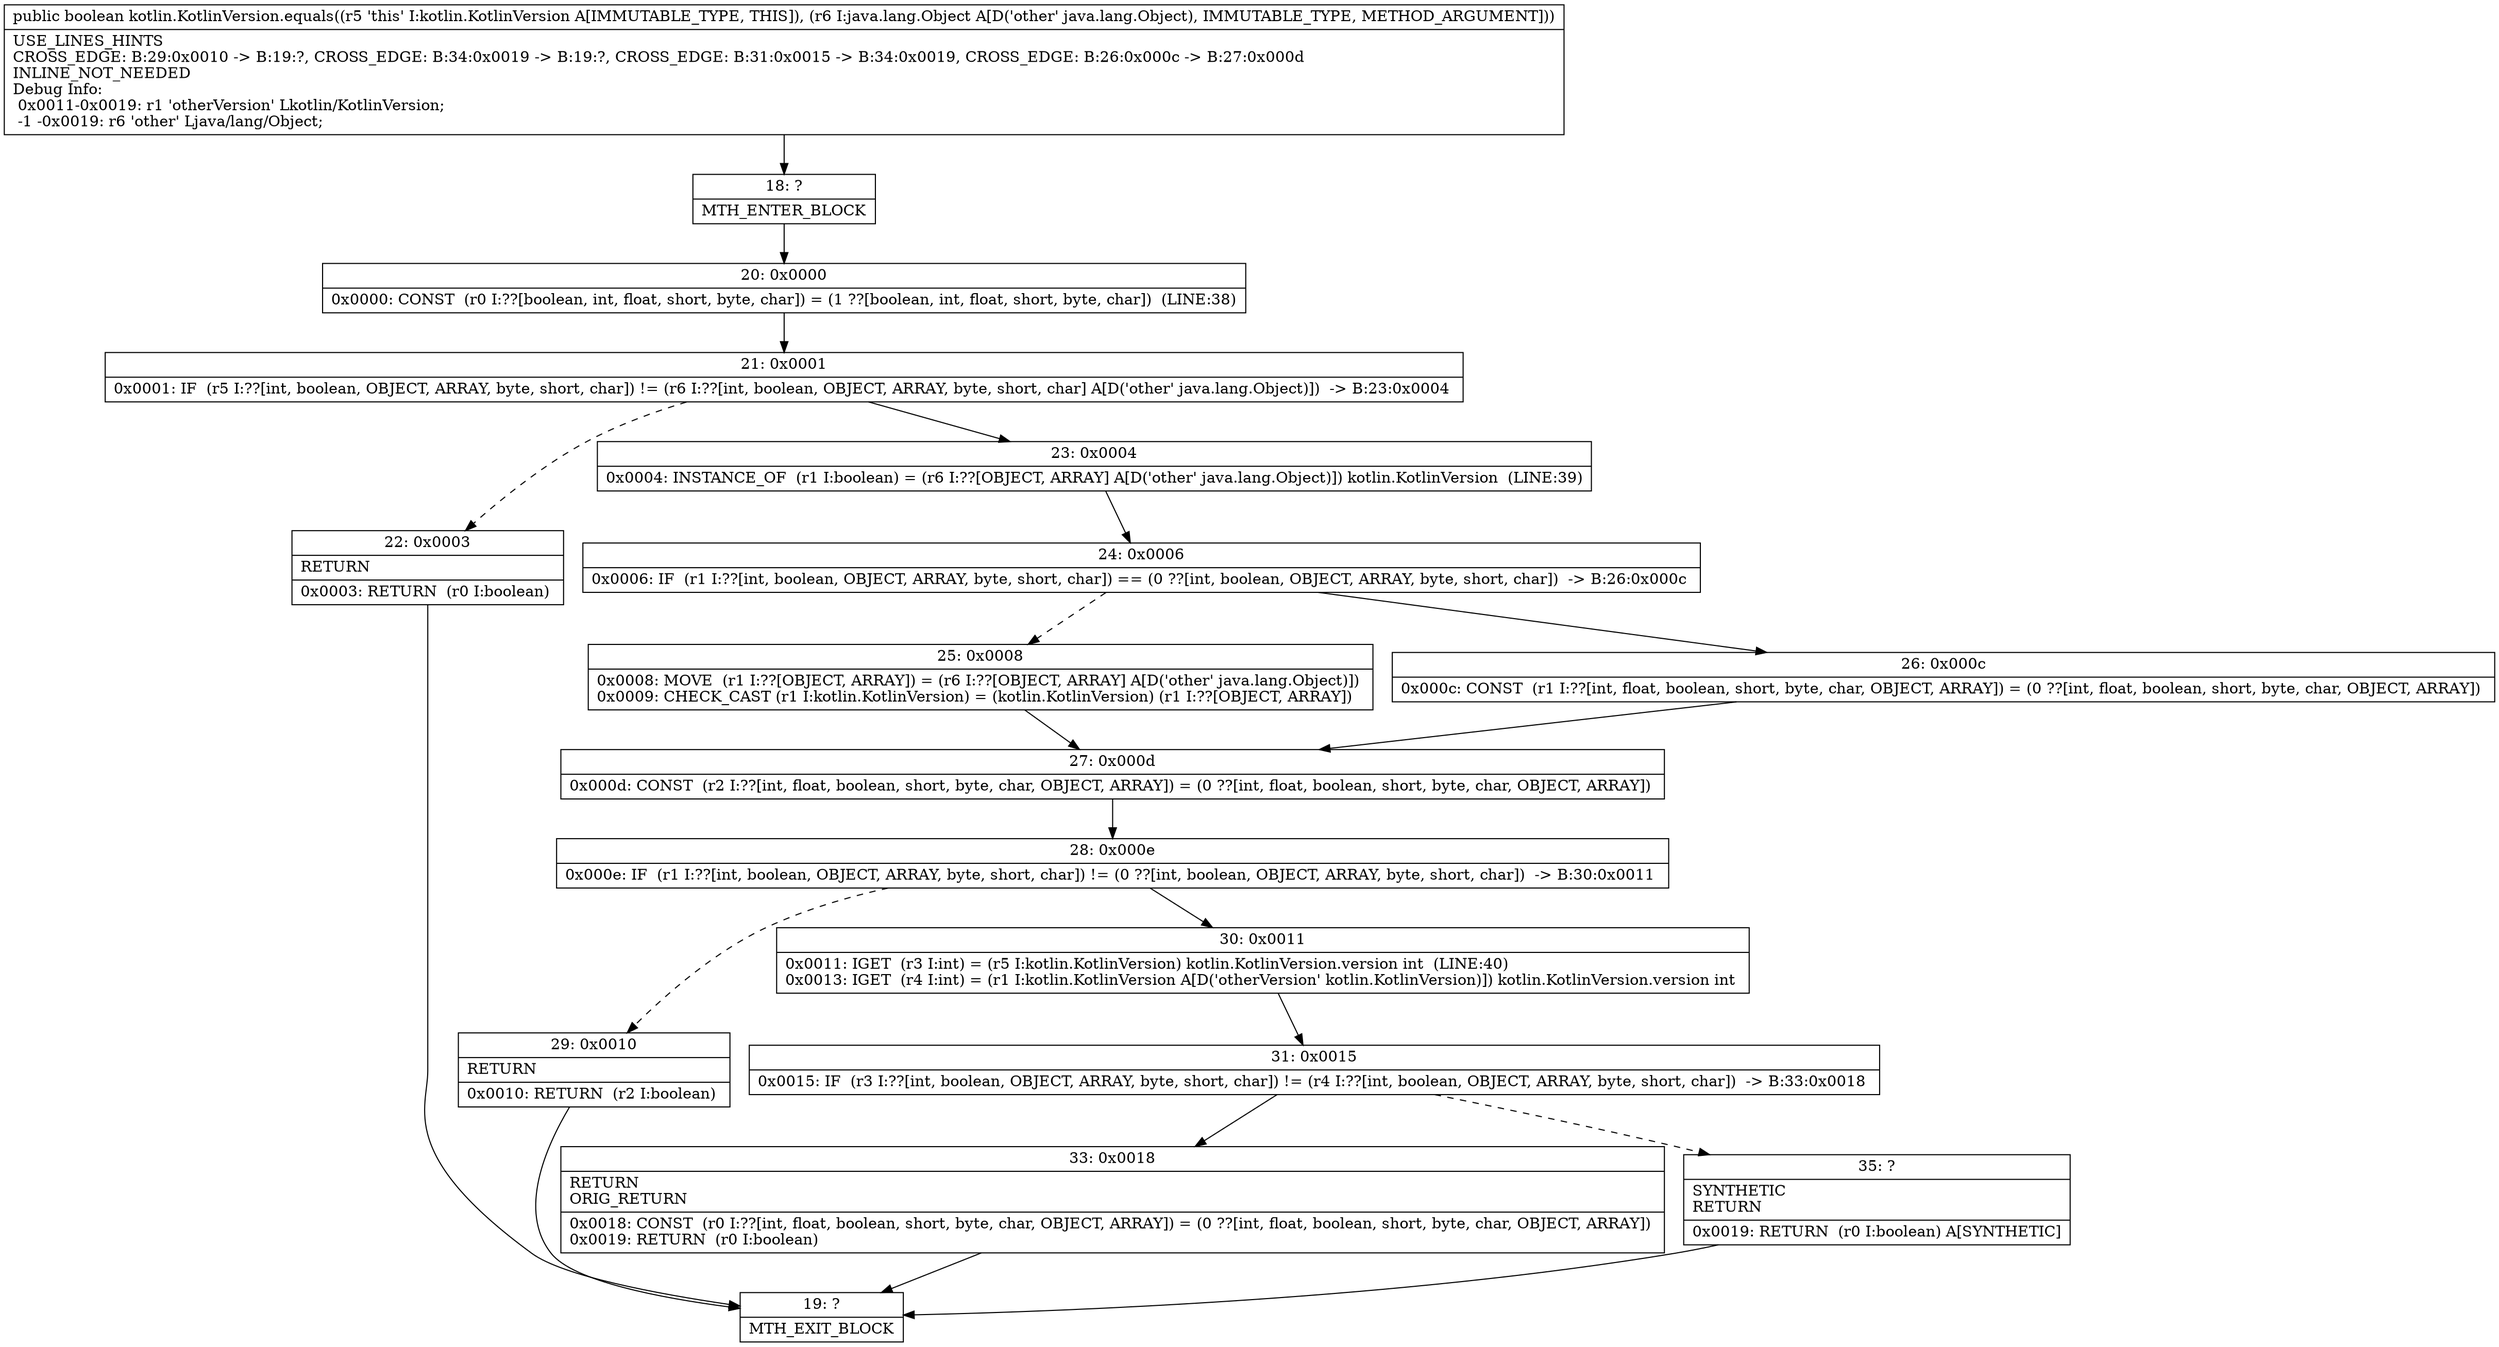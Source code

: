 digraph "CFG forkotlin.KotlinVersion.equals(Ljava\/lang\/Object;)Z" {
Node_18 [shape=record,label="{18\:\ ?|MTH_ENTER_BLOCK\l}"];
Node_20 [shape=record,label="{20\:\ 0x0000|0x0000: CONST  (r0 I:??[boolean, int, float, short, byte, char]) = (1 ??[boolean, int, float, short, byte, char])  (LINE:38)\l}"];
Node_21 [shape=record,label="{21\:\ 0x0001|0x0001: IF  (r5 I:??[int, boolean, OBJECT, ARRAY, byte, short, char]) != (r6 I:??[int, boolean, OBJECT, ARRAY, byte, short, char] A[D('other' java.lang.Object)])  \-\> B:23:0x0004 \l}"];
Node_22 [shape=record,label="{22\:\ 0x0003|RETURN\l|0x0003: RETURN  (r0 I:boolean) \l}"];
Node_19 [shape=record,label="{19\:\ ?|MTH_EXIT_BLOCK\l}"];
Node_23 [shape=record,label="{23\:\ 0x0004|0x0004: INSTANCE_OF  (r1 I:boolean) = (r6 I:??[OBJECT, ARRAY] A[D('other' java.lang.Object)]) kotlin.KotlinVersion  (LINE:39)\l}"];
Node_24 [shape=record,label="{24\:\ 0x0006|0x0006: IF  (r1 I:??[int, boolean, OBJECT, ARRAY, byte, short, char]) == (0 ??[int, boolean, OBJECT, ARRAY, byte, short, char])  \-\> B:26:0x000c \l}"];
Node_25 [shape=record,label="{25\:\ 0x0008|0x0008: MOVE  (r1 I:??[OBJECT, ARRAY]) = (r6 I:??[OBJECT, ARRAY] A[D('other' java.lang.Object)]) \l0x0009: CHECK_CAST (r1 I:kotlin.KotlinVersion) = (kotlin.KotlinVersion) (r1 I:??[OBJECT, ARRAY]) \l}"];
Node_27 [shape=record,label="{27\:\ 0x000d|0x000d: CONST  (r2 I:??[int, float, boolean, short, byte, char, OBJECT, ARRAY]) = (0 ??[int, float, boolean, short, byte, char, OBJECT, ARRAY]) \l}"];
Node_28 [shape=record,label="{28\:\ 0x000e|0x000e: IF  (r1 I:??[int, boolean, OBJECT, ARRAY, byte, short, char]) != (0 ??[int, boolean, OBJECT, ARRAY, byte, short, char])  \-\> B:30:0x0011 \l}"];
Node_29 [shape=record,label="{29\:\ 0x0010|RETURN\l|0x0010: RETURN  (r2 I:boolean) \l}"];
Node_30 [shape=record,label="{30\:\ 0x0011|0x0011: IGET  (r3 I:int) = (r5 I:kotlin.KotlinVersion) kotlin.KotlinVersion.version int  (LINE:40)\l0x0013: IGET  (r4 I:int) = (r1 I:kotlin.KotlinVersion A[D('otherVersion' kotlin.KotlinVersion)]) kotlin.KotlinVersion.version int \l}"];
Node_31 [shape=record,label="{31\:\ 0x0015|0x0015: IF  (r3 I:??[int, boolean, OBJECT, ARRAY, byte, short, char]) != (r4 I:??[int, boolean, OBJECT, ARRAY, byte, short, char])  \-\> B:33:0x0018 \l}"];
Node_33 [shape=record,label="{33\:\ 0x0018|RETURN\lORIG_RETURN\l|0x0018: CONST  (r0 I:??[int, float, boolean, short, byte, char, OBJECT, ARRAY]) = (0 ??[int, float, boolean, short, byte, char, OBJECT, ARRAY]) \l0x0019: RETURN  (r0 I:boolean) \l}"];
Node_35 [shape=record,label="{35\:\ ?|SYNTHETIC\lRETURN\l|0x0019: RETURN  (r0 I:boolean) A[SYNTHETIC]\l}"];
Node_26 [shape=record,label="{26\:\ 0x000c|0x000c: CONST  (r1 I:??[int, float, boolean, short, byte, char, OBJECT, ARRAY]) = (0 ??[int, float, boolean, short, byte, char, OBJECT, ARRAY]) \l}"];
MethodNode[shape=record,label="{public boolean kotlin.KotlinVersion.equals((r5 'this' I:kotlin.KotlinVersion A[IMMUTABLE_TYPE, THIS]), (r6 I:java.lang.Object A[D('other' java.lang.Object), IMMUTABLE_TYPE, METHOD_ARGUMENT]))  | USE_LINES_HINTS\lCROSS_EDGE: B:29:0x0010 \-\> B:19:?, CROSS_EDGE: B:34:0x0019 \-\> B:19:?, CROSS_EDGE: B:31:0x0015 \-\> B:34:0x0019, CROSS_EDGE: B:26:0x000c \-\> B:27:0x000d\lINLINE_NOT_NEEDED\lDebug Info:\l  0x0011\-0x0019: r1 'otherVersion' Lkotlin\/KotlinVersion;\l  \-1 \-0x0019: r6 'other' Ljava\/lang\/Object;\l}"];
MethodNode -> Node_18;Node_18 -> Node_20;
Node_20 -> Node_21;
Node_21 -> Node_22[style=dashed];
Node_21 -> Node_23;
Node_22 -> Node_19;
Node_23 -> Node_24;
Node_24 -> Node_25[style=dashed];
Node_24 -> Node_26;
Node_25 -> Node_27;
Node_27 -> Node_28;
Node_28 -> Node_29[style=dashed];
Node_28 -> Node_30;
Node_29 -> Node_19;
Node_30 -> Node_31;
Node_31 -> Node_33;
Node_31 -> Node_35[style=dashed];
Node_33 -> Node_19;
Node_35 -> Node_19;
Node_26 -> Node_27;
}

